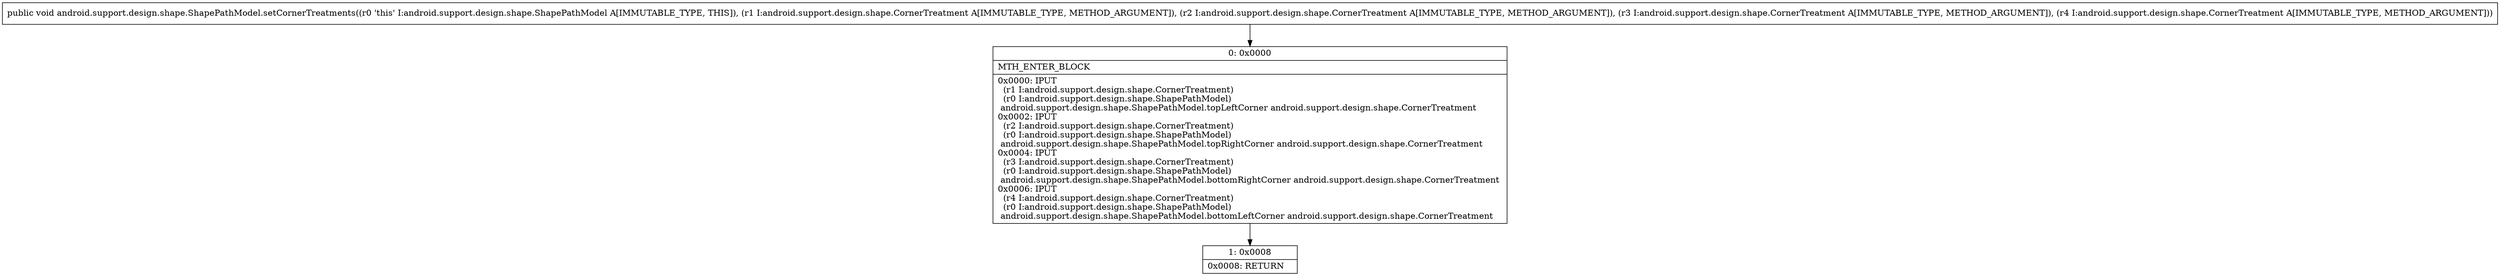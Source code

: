 digraph "CFG forandroid.support.design.shape.ShapePathModel.setCornerTreatments(Landroid\/support\/design\/shape\/CornerTreatment;Landroid\/support\/design\/shape\/CornerTreatment;Landroid\/support\/design\/shape\/CornerTreatment;Landroid\/support\/design\/shape\/CornerTreatment;)V" {
Node_0 [shape=record,label="{0\:\ 0x0000|MTH_ENTER_BLOCK\l|0x0000: IPUT  \l  (r1 I:android.support.design.shape.CornerTreatment)\l  (r0 I:android.support.design.shape.ShapePathModel)\l android.support.design.shape.ShapePathModel.topLeftCorner android.support.design.shape.CornerTreatment \l0x0002: IPUT  \l  (r2 I:android.support.design.shape.CornerTreatment)\l  (r0 I:android.support.design.shape.ShapePathModel)\l android.support.design.shape.ShapePathModel.topRightCorner android.support.design.shape.CornerTreatment \l0x0004: IPUT  \l  (r3 I:android.support.design.shape.CornerTreatment)\l  (r0 I:android.support.design.shape.ShapePathModel)\l android.support.design.shape.ShapePathModel.bottomRightCorner android.support.design.shape.CornerTreatment \l0x0006: IPUT  \l  (r4 I:android.support.design.shape.CornerTreatment)\l  (r0 I:android.support.design.shape.ShapePathModel)\l android.support.design.shape.ShapePathModel.bottomLeftCorner android.support.design.shape.CornerTreatment \l}"];
Node_1 [shape=record,label="{1\:\ 0x0008|0x0008: RETURN   \l}"];
MethodNode[shape=record,label="{public void android.support.design.shape.ShapePathModel.setCornerTreatments((r0 'this' I:android.support.design.shape.ShapePathModel A[IMMUTABLE_TYPE, THIS]), (r1 I:android.support.design.shape.CornerTreatment A[IMMUTABLE_TYPE, METHOD_ARGUMENT]), (r2 I:android.support.design.shape.CornerTreatment A[IMMUTABLE_TYPE, METHOD_ARGUMENT]), (r3 I:android.support.design.shape.CornerTreatment A[IMMUTABLE_TYPE, METHOD_ARGUMENT]), (r4 I:android.support.design.shape.CornerTreatment A[IMMUTABLE_TYPE, METHOD_ARGUMENT])) }"];
MethodNode -> Node_0;
Node_0 -> Node_1;
}

